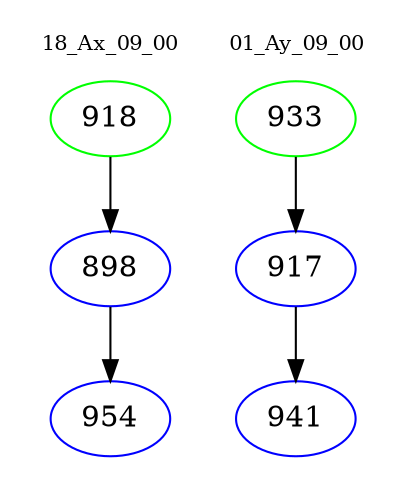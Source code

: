 digraph{
subgraph cluster_0 {
color = white
label = "18_Ax_09_00";
fontsize=10;
T0_918 [label="918", color="green"]
T0_918 -> T0_898 [color="black"]
T0_898 [label="898", color="blue"]
T0_898 -> T0_954 [color="black"]
T0_954 [label="954", color="blue"]
}
subgraph cluster_1 {
color = white
label = "01_Ay_09_00";
fontsize=10;
T1_933 [label="933", color="green"]
T1_933 -> T1_917 [color="black"]
T1_917 [label="917", color="blue"]
T1_917 -> T1_941 [color="black"]
T1_941 [label="941", color="blue"]
}
}
